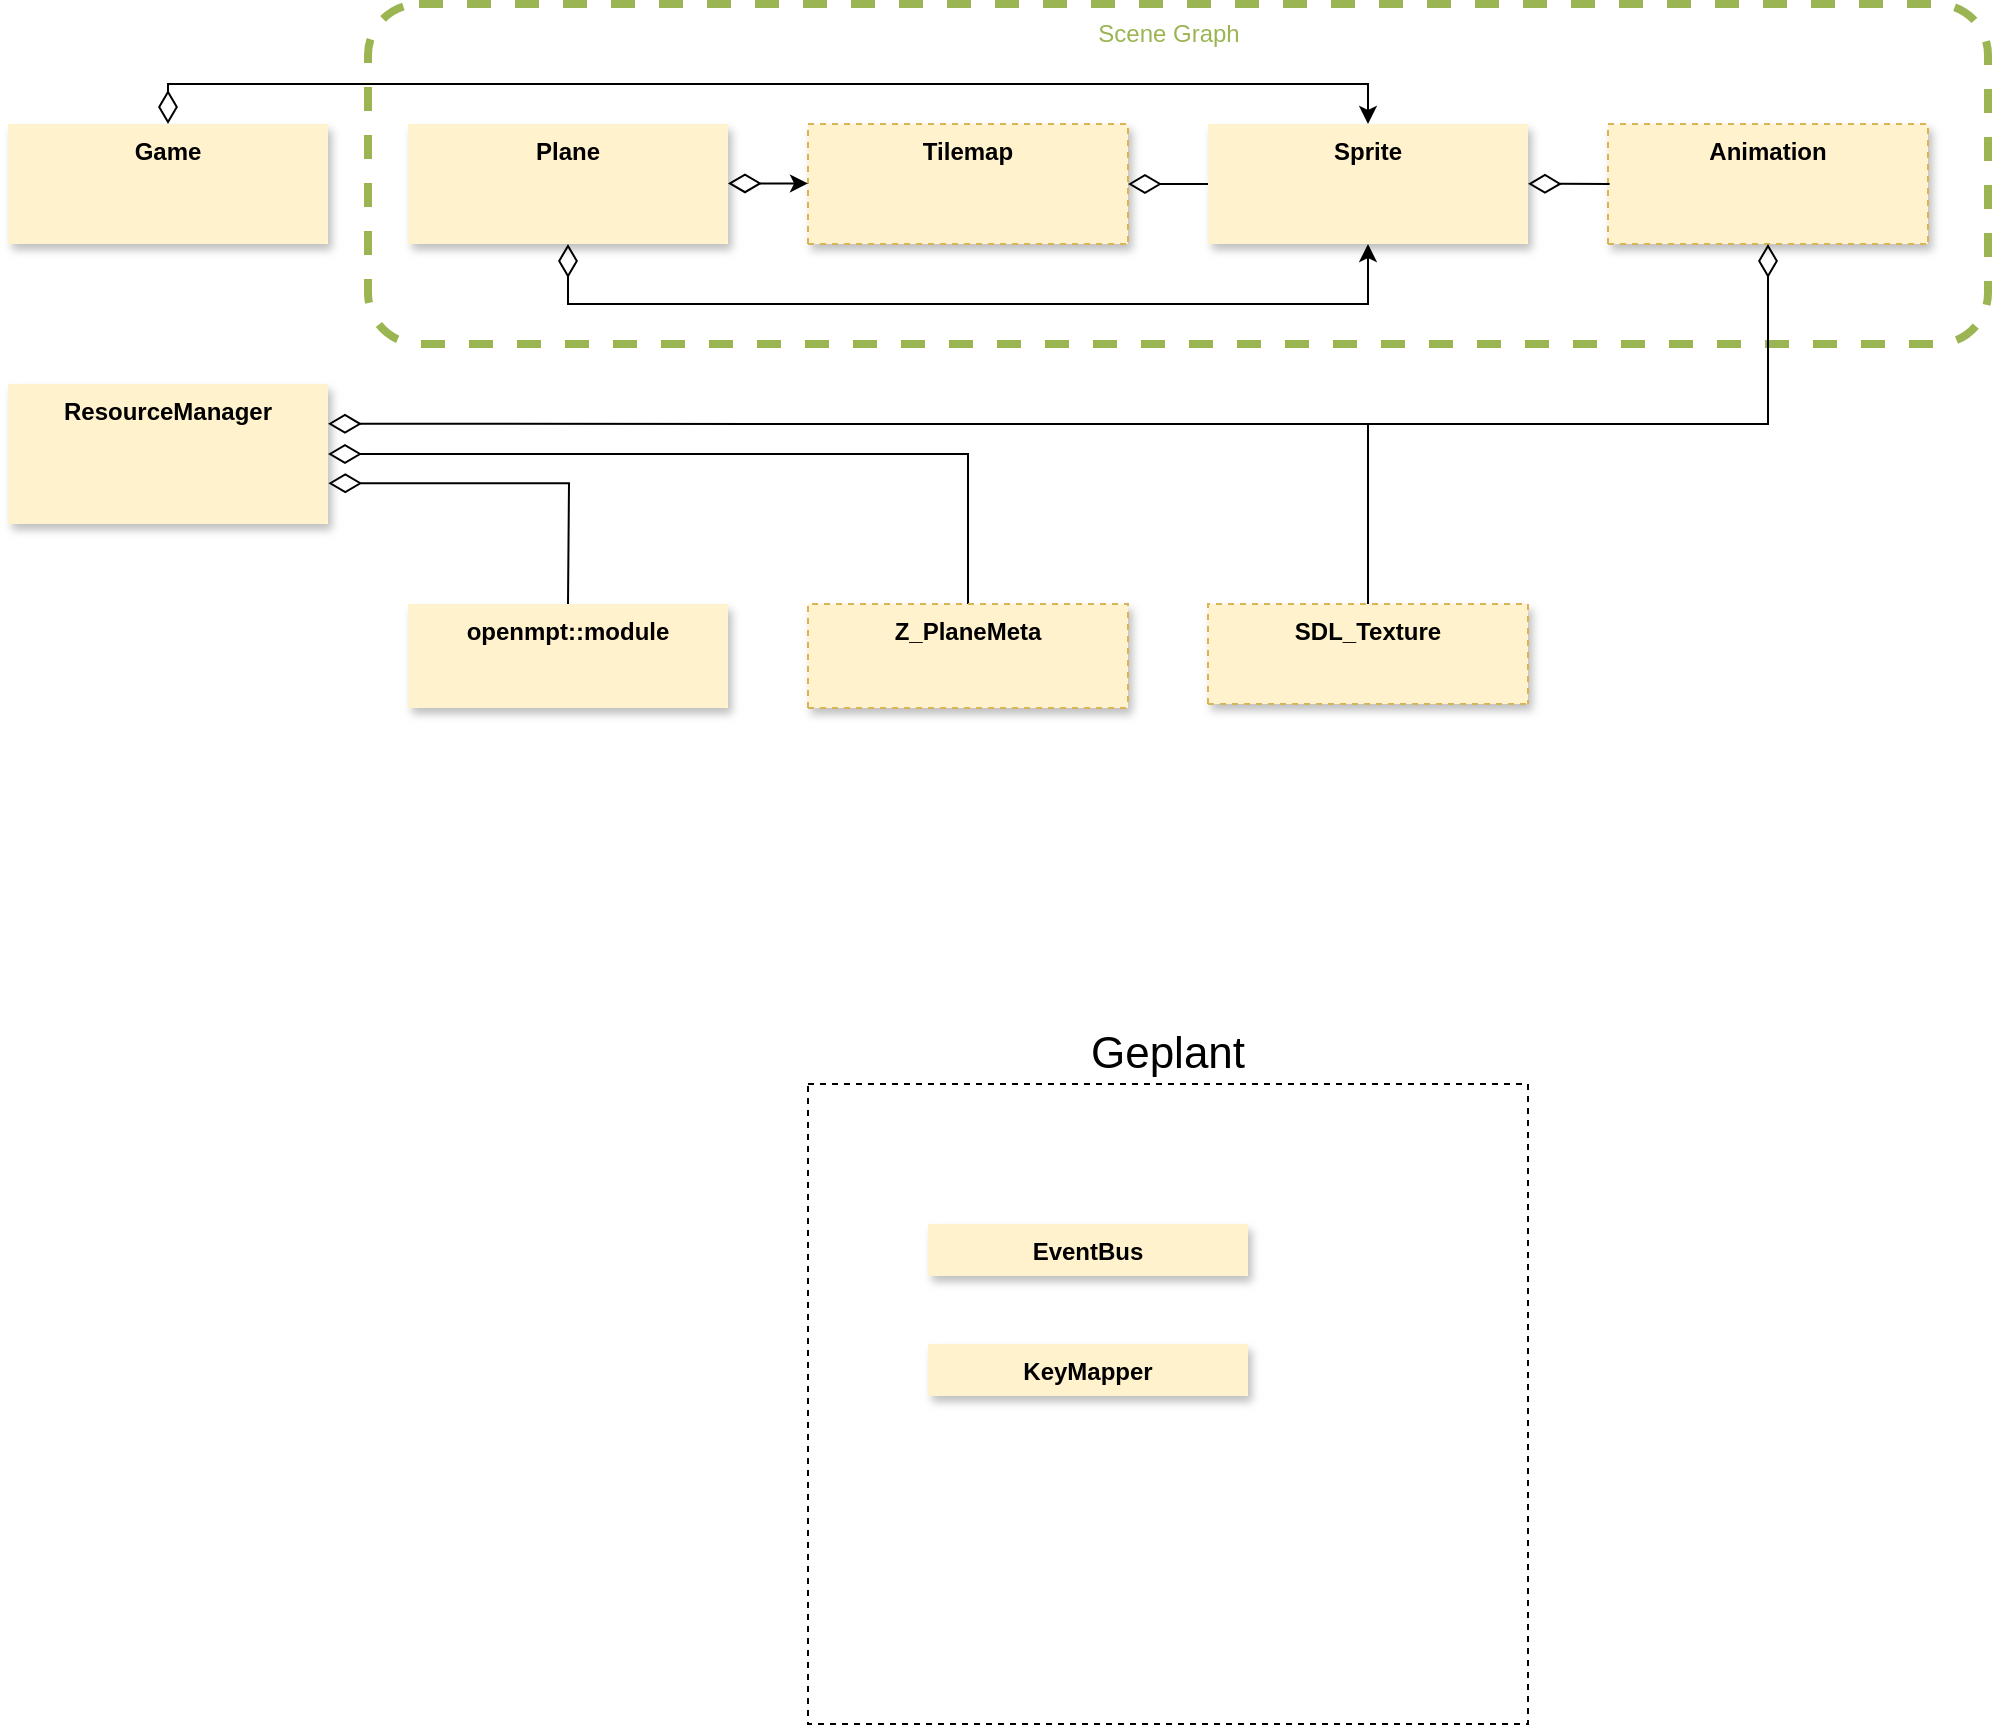 <mxfile version="20.3.0" type="device"><diagram id="i7O-uKfm3rUwdJJqUVBy" name="Seite-1"><mxGraphModel dx="1031" dy="618" grid="1" gridSize="10" guides="1" tooltips="1" connect="1" arrows="1" fold="1" page="1" pageScale="1" pageWidth="827" pageHeight="1169" math="0" shadow="0"><root><mxCell id="0"/><mxCell id="1" parent="0"/><mxCell id="NdO7TfO4KVU9EuhuVBSu-15" value="" style="rounded=1;whiteSpace=wrap;html=1;shadow=0;dashed=1;strokeWidth=4;fillColor=none;fontColor=#333333;strokeColor=#9BB553;" vertex="1" parent="1"><mxGeometry x="220" y="20" width="810" height="170" as="geometry"/></mxCell><mxCell id="6kpMg5qL5gW25uIL2eqC-7" value="Geplant" style="rounded=0;whiteSpace=wrap;html=1;dashed=1;fillColor=none;fontSize=22;align=center;labelPosition=center;verticalLabelPosition=top;verticalAlign=bottom;strokeColor=default;" parent="1" vertex="1"><mxGeometry x="440" y="560" width="360" height="320" as="geometry"/></mxCell><mxCell id="6kpMg5qL5gW25uIL2eqC-65" style="edgeStyle=orthogonalEdgeStyle;rounded=0;orthogonalLoop=1;jettySize=auto;html=1;fontSize=12;startArrow=diamondThin;startFill=0;startSize=14;exitX=0.5;exitY=1;exitDx=0;exitDy=0;" parent="1" source="6kpMg5qL5gW25uIL2eqC-20" target="6kpMg5qL5gW25uIL2eqC-44" edge="1"><mxGeometry relative="1" as="geometry"><mxPoint x="680" y="140" as="targetPoint"/><Array as="points"><mxPoint x="320" y="170"/><mxPoint x="720" y="170"/></Array></mxGeometry></mxCell><mxCell id="6kpMg5qL5gW25uIL2eqC-20" value="Plane" style="swimlane;fontStyle=1;align=center;verticalAlign=top;childLayout=stackLayout;horizontal=1;startSize=60;horizontalStack=0;resizeParent=1;resizeParentMax=0;resizeLast=0;collapsible=1;marginBottom=0;dashed=1;fontSize=12;fillColor=#fff2cc;strokeColor=none;shadow=1;" parent="1" vertex="1"><mxGeometry x="240" y="80" width="160" height="60" as="geometry"/></mxCell><mxCell id="6kpMg5qL5gW25uIL2eqC-24" value="EventBus" style="swimlane;fontStyle=1;align=center;verticalAlign=top;childLayout=stackLayout;horizontal=1;startSize=26;horizontalStack=0;resizeParent=1;resizeParentMax=0;resizeLast=0;collapsible=1;marginBottom=0;dashed=1;fontSize=12;fillColor=#fff2cc;strokeColor=none;shadow=1;" parent="1" vertex="1"><mxGeometry x="500" y="630" width="160" height="34" as="geometry"/></mxCell><mxCell id="6kpMg5qL5gW25uIL2eqC-28" value="KeyMapper" style="swimlane;fontStyle=1;align=center;verticalAlign=top;childLayout=stackLayout;horizontal=1;startSize=26;horizontalStack=0;resizeParent=1;resizeParentMax=0;resizeLast=0;collapsible=1;marginBottom=0;dashed=1;fontSize=12;fillColor=#fff2cc;strokeColor=none;shadow=1;" parent="1" vertex="1"><mxGeometry x="500" y="690" width="160" height="30" as="geometry"/></mxCell><mxCell id="6kpMg5qL5gW25uIL2eqC-55" style="edgeStyle=orthogonalEdgeStyle;rounded=0;orthogonalLoop=1;jettySize=auto;html=1;entryX=0.5;entryY=0;entryDx=0;entryDy=0;fontSize=12;startSize=14;startArrow=diamondThin;startFill=0;" parent="1" source="6kpMg5qL5gW25uIL2eqC-32" target="6kpMg5qL5gW25uIL2eqC-44" edge="1"><mxGeometry relative="1" as="geometry"><Array as="points"><mxPoint x="120" y="60"/><mxPoint x="720" y="60"/></Array></mxGeometry></mxCell><mxCell id="NdO7TfO4KVU9EuhuVBSu-1" style="edgeStyle=orthogonalEdgeStyle;rounded=0;orthogonalLoop=1;jettySize=auto;html=1;exitX=0.5;exitY=0;exitDx=0;exitDy=0;" edge="1" parent="1" source="6kpMg5qL5gW25uIL2eqC-32"><mxGeometry relative="1" as="geometry"><mxPoint x="119.75" y="79.875" as="targetPoint"/></mxGeometry></mxCell><mxCell id="6kpMg5qL5gW25uIL2eqC-32" value="Game" style="swimlane;fontStyle=1;align=center;verticalAlign=top;childLayout=stackLayout;horizontal=1;startSize=60;horizontalStack=0;resizeParent=1;resizeParentMax=0;resizeLast=0;collapsible=1;marginBottom=0;dashed=1;fontSize=12;fillColor=#fff2cc;strokeColor=none;shadow=1;" parent="1" vertex="1"><mxGeometry x="40" y="80" width="160" height="70" as="geometry"><mxRectangle x="40" y="80" width="70" height="30" as="alternateBounds"/></mxGeometry></mxCell><mxCell id="6kpMg5qL5gW25uIL2eqC-91" style="edgeStyle=orthogonalEdgeStyle;rounded=0;orthogonalLoop=1;jettySize=auto;html=1;entryX=0.5;entryY=0;entryDx=0;entryDy=0;fontSize=12;startArrow=diamondThin;startFill=0;startSize=14;endArrow=none;endFill=0;exitX=1;exitY=0.284;exitDx=0;exitDy=0;exitPerimeter=0;" parent="1" source="6kpMg5qL5gW25uIL2eqC-36" target="6kpMg5qL5gW25uIL2eqC-87" edge="1"><mxGeometry relative="1" as="geometry"><Array as="points"><mxPoint x="220" y="230"/><mxPoint x="720" y="230"/></Array></mxGeometry></mxCell><mxCell id="6kpMg5qL5gW25uIL2eqC-92" style="edgeStyle=orthogonalEdgeStyle;rounded=0;orthogonalLoop=1;jettySize=auto;html=1;entryX=0.5;entryY=0;entryDx=0;entryDy=0;fontSize=12;startArrow=diamondThin;startFill=0;startSize=14;endArrow=none;endFill=0;exitX=1;exitY=0.5;exitDx=0;exitDy=0;" parent="1" source="6kpMg5qL5gW25uIL2eqC-36" target="6kpMg5qL5gW25uIL2eqC-83" edge="1"><mxGeometry relative="1" as="geometry"><mxPoint x="200" y="235" as="sourcePoint"/><Array as="points"><mxPoint x="520" y="245"/></Array></mxGeometry></mxCell><mxCell id="6kpMg5qL5gW25uIL2eqC-36" value="ResourceManager&#10;" style="swimlane;fontStyle=1;align=center;verticalAlign=top;childLayout=stackLayout;horizontal=1;startSize=70;horizontalStack=0;resizeParent=1;resizeParentMax=0;resizeLast=0;collapsible=1;marginBottom=0;dashed=1;fontSize=12;fillColor=#fff2cc;strokeColor=none;shadow=1;swimlaneLine=1;" parent="1" vertex="1"><mxGeometry x="40" y="210" width="160" height="70" as="geometry"/></mxCell><mxCell id="6kpMg5qL5gW25uIL2eqC-40" value="Animation" style="swimlane;fontStyle=1;align=center;verticalAlign=top;childLayout=stackLayout;horizontal=1;startSize=60;horizontalStack=0;resizeParent=1;resizeParentMax=0;resizeLast=0;collapsible=1;marginBottom=0;dashed=1;fontSize=12;fillColor=#fff2cc;strokeColor=#d6b656;shadow=1;" parent="1" vertex="1"><mxGeometry x="840" y="80" width="160" height="60" as="geometry"/></mxCell><mxCell id="6kpMg5qL5gW25uIL2eqC-93" style="edgeStyle=orthogonalEdgeStyle;rounded=0;orthogonalLoop=1;jettySize=auto;html=1;entryX=0.5;entryY=0;entryDx=0;entryDy=0;fontSize=12;startArrow=diamondThin;startFill=0;startSize=14;endArrow=none;endFill=0;exitX=0.5;exitY=1;exitDx=0;exitDy=0;" parent="1" source="6kpMg5qL5gW25uIL2eqC-40" target="6kpMg5qL5gW25uIL2eqC-87" edge="1"><mxGeometry relative="1" as="geometry"><mxPoint x="920" y="150" as="sourcePoint"/><Array as="points"><mxPoint x="920" y="230"/><mxPoint x="720" y="230"/></Array></mxGeometry></mxCell><mxCell id="6kpMg5qL5gW25uIL2eqC-44" value="Sprite" style="swimlane;fontStyle=1;align=center;verticalAlign=top;childLayout=stackLayout;horizontal=1;startSize=60;horizontalStack=0;resizeParent=1;resizeParentMax=0;resizeLast=0;collapsible=1;marginBottom=0;dashed=1;fontSize=12;fillColor=#fff2cc;strokeColor=none;shadow=1;" parent="1" vertex="1"><mxGeometry x="640" y="80" width="160" height="60" as="geometry"/></mxCell><mxCell id="6kpMg5qL5gW25uIL2eqC-63" style="edgeStyle=orthogonalEdgeStyle;rounded=0;orthogonalLoop=1;jettySize=auto;html=1;fontSize=12;endArrow=none;endFill=0;startArrow=diamondThin;startFill=0;startSize=14;exitX=1;exitY=0.5;exitDx=0;exitDy=0;" parent="1" source="6kpMg5qL5gW25uIL2eqC-48" edge="1"><mxGeometry relative="1" as="geometry"><Array as="points"><mxPoint x="640" y="110"/></Array><mxPoint x="610" y="123" as="sourcePoint"/><mxPoint x="640" y="110" as="targetPoint"/></mxGeometry></mxCell><mxCell id="6kpMg5qL5gW25uIL2eqC-48" value="Tilemap" style="swimlane;fontStyle=1;align=center;verticalAlign=top;childLayout=stackLayout;horizontal=1;startSize=60;horizontalStack=0;resizeParent=1;resizeParentMax=0;resizeLast=0;collapsible=1;marginBottom=0;dashed=1;fontSize=12;fillColor=#fff2cc;strokeColor=#d6b656;shadow=1;" parent="1" vertex="1"><mxGeometry x="440" y="80" width="160" height="60" as="geometry"/></mxCell><mxCell id="6kpMg5qL5gW25uIL2eqC-73" value="openmpt::module" style="swimlane;fontStyle=1;align=center;verticalAlign=top;childLayout=stackLayout;horizontal=1;startSize=52;horizontalStack=0;resizeParent=1;resizeParentMax=0;resizeLast=0;collapsible=1;marginBottom=0;dashed=1;fontSize=12;fillColor=#fff2cc;strokeColor=none;shadow=1;" parent="1" vertex="1"><mxGeometry x="240" y="320" width="160" height="52" as="geometry"/></mxCell><mxCell id="6kpMg5qL5gW25uIL2eqC-83" value="Z_PlaneMeta" style="swimlane;fontStyle=1;align=center;verticalAlign=top;childLayout=stackLayout;horizontal=1;startSize=52;horizontalStack=0;resizeParent=1;resizeParentMax=0;resizeLast=0;collapsible=1;marginBottom=0;dashed=1;fontSize=12;fillColor=#fff2cc;strokeColor=#d6b656;shadow=1;" parent="1" vertex="1"><mxGeometry x="440" y="320" width="160" height="52" as="geometry"/></mxCell><mxCell id="6kpMg5qL5gW25uIL2eqC-87" value="SDL_Texture" style="swimlane;fontStyle=1;align=center;verticalAlign=top;childLayout=stackLayout;horizontal=1;startSize=50;horizontalStack=0;resizeParent=1;resizeParentMax=0;resizeLast=0;collapsible=1;marginBottom=0;dashed=1;fontSize=12;fillColor=#fff2cc;strokeColor=#d6b656;shadow=1;" parent="1" vertex="1"><mxGeometry x="640" y="320" width="160" height="50" as="geometry"/></mxCell><mxCell id="NdO7TfO4KVU9EuhuVBSu-12" style="edgeStyle=orthogonalEdgeStyle;rounded=0;orthogonalLoop=1;jettySize=auto;html=1;fontSize=12;endArrow=none;endFill=0;startArrow=diamondThin;startFill=0;startSize=14;exitX=0.995;exitY=0.665;exitDx=0;exitDy=0;exitPerimeter=0;" edge="1" parent="1"><mxGeometry relative="1" as="geometry"><Array as="points"><mxPoint x="840.8" y="109.99"/></Array><mxPoint x="800.0" y="109.89" as="sourcePoint"/><mxPoint x="840.8" y="109.99" as="targetPoint"/></mxGeometry></mxCell><mxCell id="NdO7TfO4KVU9EuhuVBSu-14" style="edgeStyle=orthogonalEdgeStyle;rounded=0;orthogonalLoop=1;jettySize=auto;html=1;entryX=0.5;entryY=0;entryDx=0;entryDy=0;fontSize=12;startArrow=diamondThin;startFill=0;startSize=14;endArrow=none;endFill=0;exitX=1.001;exitY=0.709;exitDx=0;exitDy=0;exitPerimeter=0;" edge="1" parent="1" source="6kpMg5qL5gW25uIL2eqC-36"><mxGeometry relative="1" as="geometry"><mxPoint x="200" y="243" as="sourcePoint"/><mxPoint x="320.0" y="320" as="targetPoint"/></mxGeometry></mxCell><mxCell id="NdO7TfO4KVU9EuhuVBSu-16" value="Scene Graph" style="text;html=1;align=center;verticalAlign=middle;resizable=0;points=[];autosize=1;strokeColor=none;fillColor=none;fontColor=#9BB553;" vertex="1" parent="1"><mxGeometry x="575" y="20" width="90" height="30" as="geometry"/></mxCell><mxCell id="NdO7TfO4KVU9EuhuVBSu-19" style="edgeStyle=orthogonalEdgeStyle;rounded=0;orthogonalLoop=1;jettySize=auto;html=1;fontSize=12;endArrow=classic;endFill=1;startArrow=diamondThin;startFill=0;startSize=14;exitX=1;exitY=0.5;exitDx=0;exitDy=0;" edge="1" parent="1"><mxGeometry relative="1" as="geometry"><Array as="points"><mxPoint x="440" y="109.7"/></Array><mxPoint x="400" y="109.7" as="sourcePoint"/><mxPoint x="440" y="109.7" as="targetPoint"/></mxGeometry></mxCell></root></mxGraphModel></diagram></mxfile>